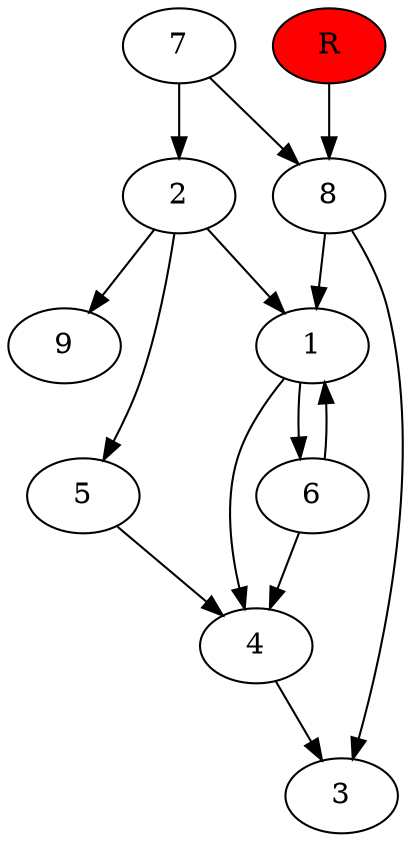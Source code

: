 digraph prb39141 {
	1
	2
	3
	4
	5
	6
	7
	8
	R [fillcolor="#ff0000" style=filled]
	1 -> 4
	1 -> 6
	2 -> 1
	2 -> 5
	2 -> 9
	4 -> 3
	5 -> 4
	6 -> 1
	6 -> 4
	7 -> 2
	7 -> 8
	8 -> 1
	8 -> 3
	R -> 8
}

